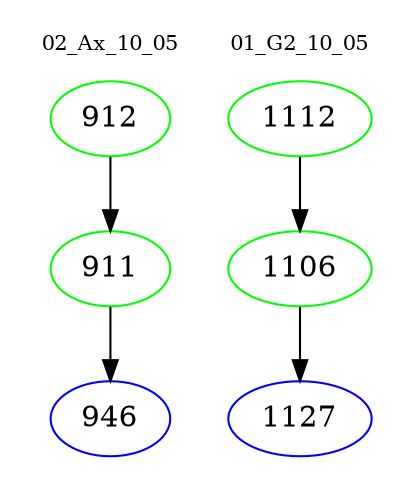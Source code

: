 digraph{
subgraph cluster_0 {
color = white
label = "02_Ax_10_05";
fontsize=10;
T0_912 [label="912", color="green"]
T0_912 -> T0_911 [color="black"]
T0_911 [label="911", color="green"]
T0_911 -> T0_946 [color="black"]
T0_946 [label="946", color="blue"]
}
subgraph cluster_1 {
color = white
label = "01_G2_10_05";
fontsize=10;
T1_1112 [label="1112", color="green"]
T1_1112 -> T1_1106 [color="black"]
T1_1106 [label="1106", color="green"]
T1_1106 -> T1_1127 [color="black"]
T1_1127 [label="1127", color="blue"]
}
}
